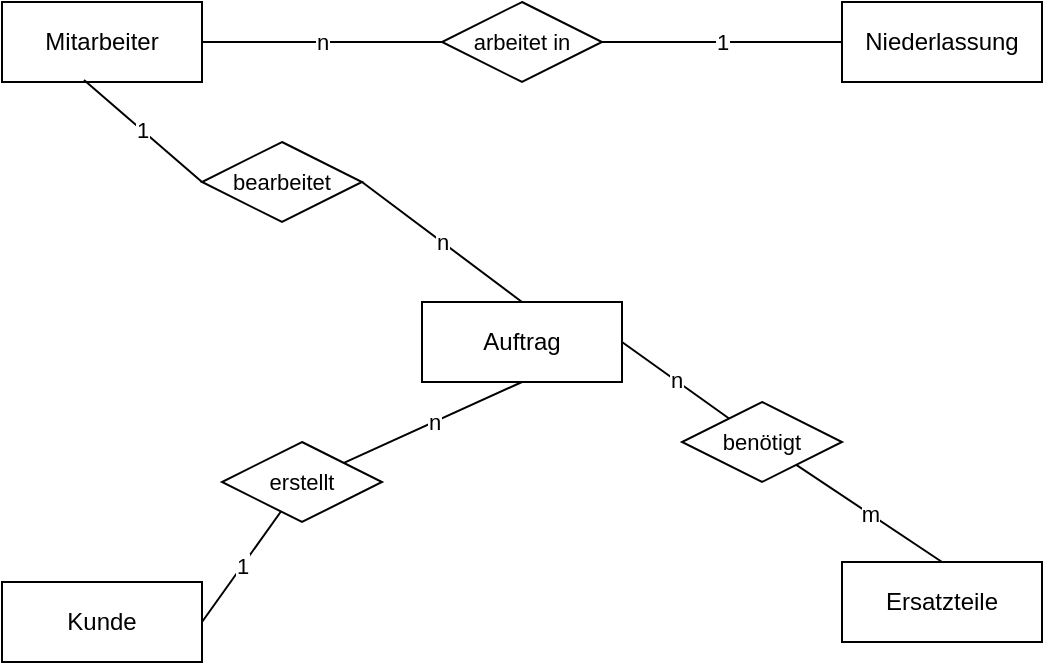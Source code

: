 <mxfile version="21.2.9" type="github">
  <diagram id="R2lEEEUBdFMjLlhIrx00" name="Page-1">
    <mxGraphModel dx="1434" dy="796" grid="1" gridSize="10" guides="1" tooltips="1" connect="1" arrows="1" fold="1" page="1" pageScale="1" pageWidth="850" pageHeight="1100" math="0" shadow="0" extFonts="Permanent Marker^https://fonts.googleapis.com/css?family=Permanent+Marker">
      <root>
        <mxCell id="0" />
        <mxCell id="1" parent="0" />
        <mxCell id="dAtiJo5f8ykKXd6IPC8P-2" value="Kunde" style="whiteSpace=wrap;html=1;align=center;" vertex="1" parent="1">
          <mxGeometry x="100" y="440" width="100" height="40" as="geometry" />
        </mxCell>
        <mxCell id="dAtiJo5f8ykKXd6IPC8P-3" value="Mitarbeiter" style="whiteSpace=wrap;html=1;align=center;" vertex="1" parent="1">
          <mxGeometry x="100" y="150" width="100" height="40" as="geometry" />
        </mxCell>
        <mxCell id="dAtiJo5f8ykKXd6IPC8P-19" value="n" style="edgeStyle=none;shape=connector;rounded=0;orthogonalLoop=1;jettySize=auto;html=1;exitX=0.5;exitY=0;exitDx=0;exitDy=0;entryX=1;entryY=0.5;entryDx=0;entryDy=0;labelBackgroundColor=default;strokeColor=default;fontFamily=Helvetica;fontSize=11;fontColor=default;endArrow=none;endFill=0;" edge="1" parent="1" source="dAtiJo5f8ykKXd6IPC8P-4" target="dAtiJo5f8ykKXd6IPC8P-12">
          <mxGeometry relative="1" as="geometry" />
        </mxCell>
        <mxCell id="dAtiJo5f8ykKXd6IPC8P-4" value="Auftrag" style="whiteSpace=wrap;html=1;align=center;" vertex="1" parent="1">
          <mxGeometry x="310" y="300" width="100" height="40" as="geometry" />
        </mxCell>
        <mxCell id="dAtiJo5f8ykKXd6IPC8P-7" value="Ersatzteile" style="whiteSpace=wrap;html=1;align=center;" vertex="1" parent="1">
          <mxGeometry x="520" y="430" width="100" height="40" as="geometry" />
        </mxCell>
        <mxCell id="dAtiJo5f8ykKXd6IPC8P-8" value="Niederlassung" style="whiteSpace=wrap;html=1;align=center;" vertex="1" parent="1">
          <mxGeometry x="520" y="150" width="100" height="40" as="geometry" />
        </mxCell>
        <mxCell id="dAtiJo5f8ykKXd6IPC8P-20" value="1" style="edgeStyle=none;shape=connector;rounded=0;orthogonalLoop=1;jettySize=auto;html=1;exitX=0;exitY=0.5;exitDx=0;exitDy=0;entryX=0.41;entryY=0.975;entryDx=0;entryDy=0;entryPerimeter=0;labelBackgroundColor=default;strokeColor=default;fontFamily=Helvetica;fontSize=11;fontColor=default;endArrow=none;endFill=0;" edge="1" parent="1" source="dAtiJo5f8ykKXd6IPC8P-12" target="dAtiJo5f8ykKXd6IPC8P-3">
          <mxGeometry relative="1" as="geometry" />
        </mxCell>
        <mxCell id="dAtiJo5f8ykKXd6IPC8P-12" value="bearbeitet" style="shape=rhombus;perimeter=rhombusPerimeter;whiteSpace=wrap;html=1;align=center;fontFamily=Helvetica;fontSize=11;fontColor=default;" vertex="1" parent="1">
          <mxGeometry x="200" y="220" width="80" height="40" as="geometry" />
        </mxCell>
        <mxCell id="dAtiJo5f8ykKXd6IPC8P-21" value="n" style="edgeStyle=none;shape=connector;rounded=0;orthogonalLoop=1;jettySize=auto;html=1;entryX=0.5;entryY=1;entryDx=0;entryDy=0;labelBackgroundColor=default;strokeColor=default;fontFamily=Helvetica;fontSize=11;fontColor=default;endArrow=none;endFill=0;" edge="1" parent="1" source="dAtiJo5f8ykKXd6IPC8P-14" target="dAtiJo5f8ykKXd6IPC8P-4">
          <mxGeometry relative="1" as="geometry" />
        </mxCell>
        <mxCell id="dAtiJo5f8ykKXd6IPC8P-23" value="1" style="edgeStyle=none;shape=connector;rounded=0;orthogonalLoop=1;jettySize=auto;html=1;entryX=1;entryY=0.5;entryDx=0;entryDy=0;labelBackgroundColor=default;strokeColor=default;fontFamily=Helvetica;fontSize=11;fontColor=default;endArrow=none;endFill=0;" edge="1" parent="1" source="dAtiJo5f8ykKXd6IPC8P-14" target="dAtiJo5f8ykKXd6IPC8P-2">
          <mxGeometry relative="1" as="geometry" />
        </mxCell>
        <mxCell id="dAtiJo5f8ykKXd6IPC8P-14" value="erstellt" style="shape=rhombus;perimeter=rhombusPerimeter;whiteSpace=wrap;html=1;align=center;fontFamily=Helvetica;fontSize=11;fontColor=default;" vertex="1" parent="1">
          <mxGeometry x="210" y="370" width="80" height="40" as="geometry" />
        </mxCell>
        <mxCell id="dAtiJo5f8ykKXd6IPC8P-27" value="m" style="edgeStyle=none;shape=connector;rounded=0;orthogonalLoop=1;jettySize=auto;html=1;entryX=0.5;entryY=0;entryDx=0;entryDy=0;labelBackgroundColor=default;strokeColor=default;fontFamily=Helvetica;fontSize=11;fontColor=default;endArrow=none;endFill=0;" edge="1" parent="1" source="dAtiJo5f8ykKXd6IPC8P-15" target="dAtiJo5f8ykKXd6IPC8P-7">
          <mxGeometry relative="1" as="geometry" />
        </mxCell>
        <mxCell id="dAtiJo5f8ykKXd6IPC8P-28" value="n" style="edgeStyle=none;shape=connector;rounded=0;orthogonalLoop=1;jettySize=auto;html=1;entryX=1;entryY=0.5;entryDx=0;entryDy=0;labelBackgroundColor=default;strokeColor=default;fontFamily=Helvetica;fontSize=11;fontColor=default;endArrow=none;endFill=0;" edge="1" parent="1" source="dAtiJo5f8ykKXd6IPC8P-15" target="dAtiJo5f8ykKXd6IPC8P-4">
          <mxGeometry relative="1" as="geometry" />
        </mxCell>
        <mxCell id="dAtiJo5f8ykKXd6IPC8P-15" value="benötigt" style="shape=rhombus;perimeter=rhombusPerimeter;whiteSpace=wrap;html=1;align=center;fontFamily=Helvetica;fontSize=11;fontColor=default;" vertex="1" parent="1">
          <mxGeometry x="440" y="350" width="80" height="40" as="geometry" />
        </mxCell>
        <mxCell id="dAtiJo5f8ykKXd6IPC8P-24" value="1" style="edgeStyle=none;shape=connector;rounded=0;orthogonalLoop=1;jettySize=auto;html=1;entryX=0;entryY=0.5;entryDx=0;entryDy=0;labelBackgroundColor=default;strokeColor=default;fontFamily=Helvetica;fontSize=11;fontColor=default;endArrow=none;endFill=0;" edge="1" parent="1" source="dAtiJo5f8ykKXd6IPC8P-16" target="dAtiJo5f8ykKXd6IPC8P-8">
          <mxGeometry relative="1" as="geometry" />
        </mxCell>
        <mxCell id="dAtiJo5f8ykKXd6IPC8P-25" value="n" style="edgeStyle=none;shape=connector;rounded=0;orthogonalLoop=1;jettySize=auto;html=1;entryX=1;entryY=0.5;entryDx=0;entryDy=0;labelBackgroundColor=default;strokeColor=default;fontFamily=Helvetica;fontSize=11;fontColor=default;endArrow=none;endFill=0;" edge="1" parent="1" source="dAtiJo5f8ykKXd6IPC8P-16" target="dAtiJo5f8ykKXd6IPC8P-3">
          <mxGeometry relative="1" as="geometry" />
        </mxCell>
        <mxCell id="dAtiJo5f8ykKXd6IPC8P-16" value="arbeitet in" style="shape=rhombus;perimeter=rhombusPerimeter;whiteSpace=wrap;html=1;align=center;fontFamily=Helvetica;fontSize=11;fontColor=default;" vertex="1" parent="1">
          <mxGeometry x="320" y="150" width="80" height="40" as="geometry" />
        </mxCell>
      </root>
    </mxGraphModel>
  </diagram>
</mxfile>
